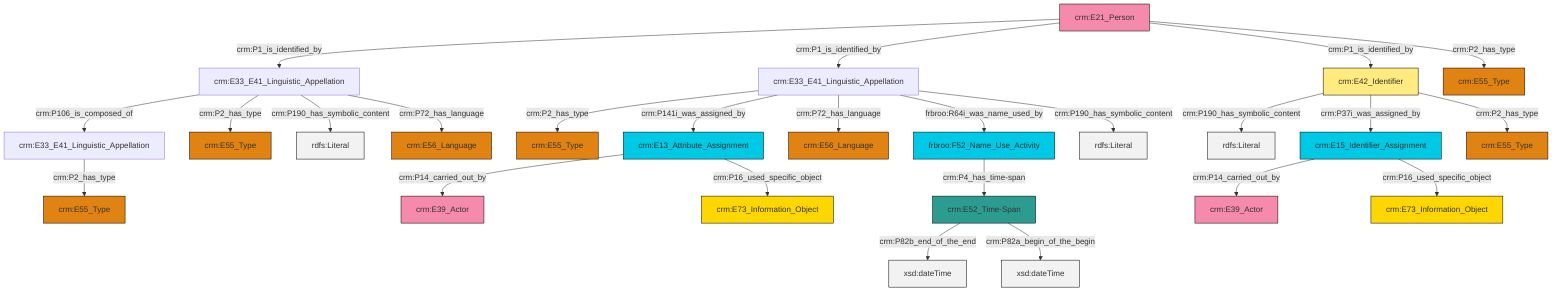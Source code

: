 graph TD
classDef Literal fill:#f2f2f2,stroke:#000000;
classDef CRM_Entity fill:#FFFFFF,stroke:#000000;
classDef Temporal_Entity fill:#00C9E6, stroke:#000000;
classDef Type fill:#E18312, stroke:#000000;
classDef Time-Span fill:#2C9C91, stroke:#000000;
classDef Appellation fill:#FFEB7F, stroke:#000000;
classDef Place fill:#008836, stroke:#000000;
classDef Persistent_Item fill:#B266B2, stroke:#000000;
classDef Conceptual_Object fill:#FFD700, stroke:#000000;
classDef Physical_Thing fill:#D2B48C, stroke:#000000;
classDef Actor fill:#f58aad, stroke:#000000;
classDef PC_Classes fill:#4ce600, stroke:#000000;
classDef Multi fill:#cccccc,stroke:#000000;

0["crm:E21_Person"]:::Actor -->|crm:P1_is_identified_by| 1["crm:E33_E41_Linguistic_Appellation"]:::Default
2["crm:E33_E41_Linguistic_Appellation"]:::Default -->|crm:P2_has_type| 3["crm:E55_Type"]:::Type
6["crm:E42_Identifier"]:::Appellation -->|crm:P190_has_symbolic_content| 7[rdfs:Literal]:::Literal
9["frbroo:F52_Name_Use_Activity"]:::Temporal_Entity -->|crm:P4_has_time-span| 10["crm:E52_Time-Span"]:::Time-Span
1["crm:E33_E41_Linguistic_Appellation"]:::Default -->|crm:P106_is_composed_of| 12["crm:E33_E41_Linguistic_Appellation"]:::Default
10["crm:E52_Time-Span"]:::Time-Span -->|crm:P82b_end_of_the_end| 13[xsd:dateTime]:::Literal
6["crm:E42_Identifier"]:::Appellation -->|crm:P37i_was_assigned_by| 14["crm:E15_Identifier_Assignment"]:::Temporal_Entity
12["crm:E33_E41_Linguistic_Appellation"]:::Default -->|crm:P2_has_type| 16["crm:E55_Type"]:::Type
1["crm:E33_E41_Linguistic_Appellation"]:::Default -->|crm:P2_has_type| 24["crm:E55_Type"]:::Type
14["crm:E15_Identifier_Assignment"]:::Temporal_Entity -->|crm:P14_carried_out_by| 26["crm:E39_Actor"]:::Actor
0["crm:E21_Person"]:::Actor -->|crm:P1_is_identified_by| 2["crm:E33_E41_Linguistic_Appellation"]:::Default
21["crm:E13_Attribute_Assignment"]:::Temporal_Entity -->|crm:P14_carried_out_by| 29["crm:E39_Actor"]:::Actor
2["crm:E33_E41_Linguistic_Appellation"]:::Default -->|crm:P141i_was_assigned_by| 21["crm:E13_Attribute_Assignment"]:::Temporal_Entity
2["crm:E33_E41_Linguistic_Appellation"]:::Default -->|crm:P72_has_language| 32["crm:E56_Language"]:::Type
6["crm:E42_Identifier"]:::Appellation -->|crm:P2_has_type| 27["crm:E55_Type"]:::Type
21["crm:E13_Attribute_Assignment"]:::Temporal_Entity -->|crm:P16_used_specific_object| 34["crm:E73_Information_Object"]:::Conceptual_Object
14["crm:E15_Identifier_Assignment"]:::Temporal_Entity -->|crm:P16_used_specific_object| 4["crm:E73_Information_Object"]:::Conceptual_Object
1["crm:E33_E41_Linguistic_Appellation"]:::Default -->|crm:P190_has_symbolic_content| 36[rdfs:Literal]:::Literal
2["crm:E33_E41_Linguistic_Appellation"]:::Default -->|frbroo:R64i_was_name_used_by| 9["frbroo:F52_Name_Use_Activity"]:::Temporal_Entity
10["crm:E52_Time-Span"]:::Time-Span -->|crm:P82a_begin_of_the_begin| 39[xsd:dateTime]:::Literal
2["crm:E33_E41_Linguistic_Appellation"]:::Default -->|crm:P190_has_symbolic_content| 40[rdfs:Literal]:::Literal
0["crm:E21_Person"]:::Actor -->|crm:P1_is_identified_by| 6["crm:E42_Identifier"]:::Appellation
1["crm:E33_E41_Linguistic_Appellation"]:::Default -->|crm:P72_has_language| 18["crm:E56_Language"]:::Type
0["crm:E21_Person"]:::Actor -->|crm:P2_has_type| 30["crm:E55_Type"]:::Type